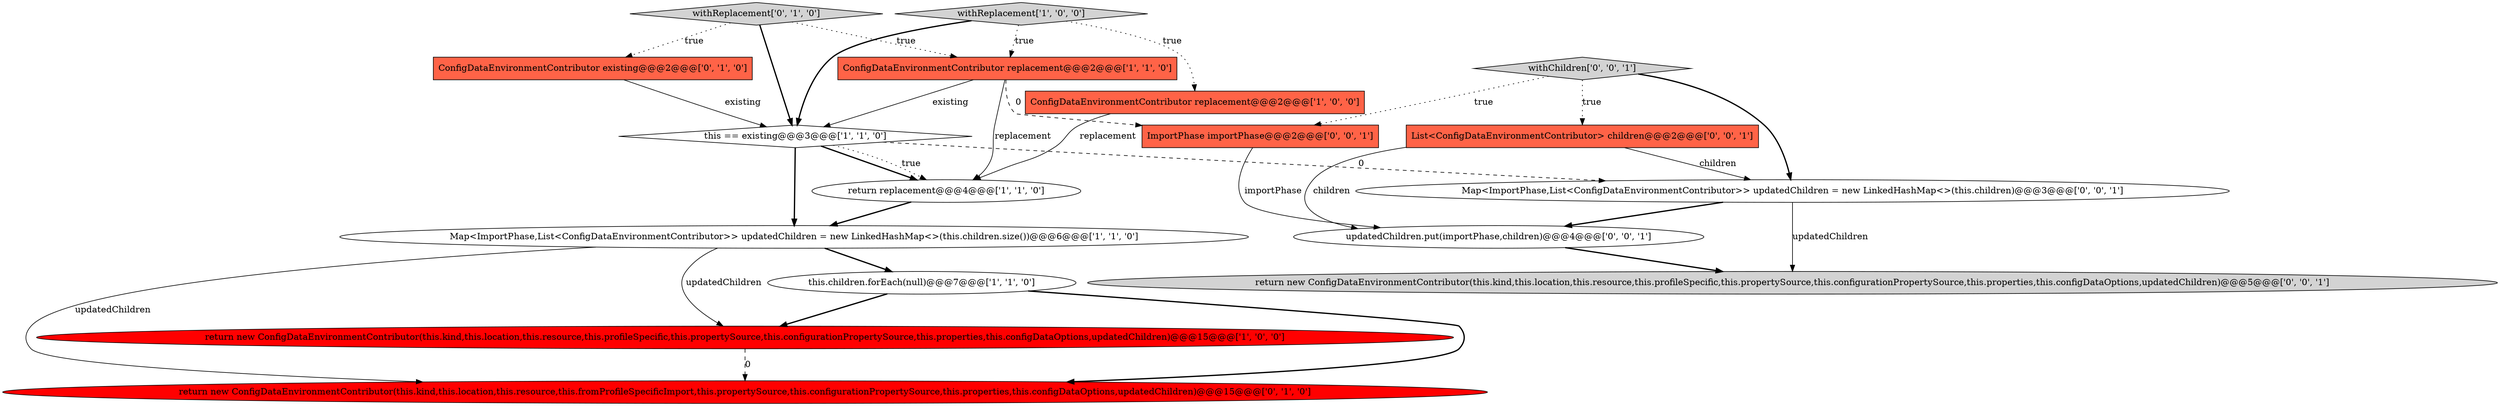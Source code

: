 digraph {
6 [style = filled, label = "ConfigDataEnvironmentContributor replacement@@@2@@@['1', '1', '0']", fillcolor = tomato, shape = box image = "AAA0AAABBB1BBB"];
8 [style = filled, label = "return new ConfigDataEnvironmentContributor(this.kind,this.location,this.resource,this.fromProfileSpecificImport,this.propertySource,this.configurationPropertySource,this.properties,this.configDataOptions,updatedChildren)@@@15@@@['0', '1', '0']", fillcolor = red, shape = ellipse image = "AAA1AAABBB2BBB"];
2 [style = filled, label = "this == existing@@@3@@@['1', '1', '0']", fillcolor = white, shape = diamond image = "AAA0AAABBB1BBB"];
1 [style = filled, label = "Map<ImportPhase,List<ConfigDataEnvironmentContributor>> updatedChildren = new LinkedHashMap<>(this.children.size())@@@6@@@['1', '1', '0']", fillcolor = white, shape = ellipse image = "AAA0AAABBB1BBB"];
4 [style = filled, label = "return replacement@@@4@@@['1', '1', '0']", fillcolor = white, shape = ellipse image = "AAA0AAABBB1BBB"];
13 [style = filled, label = "Map<ImportPhase,List<ConfigDataEnvironmentContributor>> updatedChildren = new LinkedHashMap<>(this.children)@@@3@@@['0', '0', '1']", fillcolor = white, shape = ellipse image = "AAA0AAABBB3BBB"];
7 [style = filled, label = "return new ConfigDataEnvironmentContributor(this.kind,this.location,this.resource,this.profileSpecific,this.propertySource,this.configurationPropertySource,this.properties,this.configDataOptions,updatedChildren)@@@15@@@['1', '0', '0']", fillcolor = red, shape = ellipse image = "AAA1AAABBB1BBB"];
9 [style = filled, label = "ConfigDataEnvironmentContributor existing@@@2@@@['0', '1', '0']", fillcolor = tomato, shape = box image = "AAA0AAABBB2BBB"];
11 [style = filled, label = "List<ConfigDataEnvironmentContributor> children@@@2@@@['0', '0', '1']", fillcolor = tomato, shape = box image = "AAA0AAABBB3BBB"];
10 [style = filled, label = "withReplacement['0', '1', '0']", fillcolor = lightgray, shape = diamond image = "AAA0AAABBB2BBB"];
15 [style = filled, label = "withChildren['0', '0', '1']", fillcolor = lightgray, shape = diamond image = "AAA0AAABBB3BBB"];
5 [style = filled, label = "this.children.forEach(null)@@@7@@@['1', '1', '0']", fillcolor = white, shape = ellipse image = "AAA0AAABBB1BBB"];
12 [style = filled, label = "updatedChildren.put(importPhase,children)@@@4@@@['0', '0', '1']", fillcolor = white, shape = ellipse image = "AAA0AAABBB3BBB"];
14 [style = filled, label = "return new ConfigDataEnvironmentContributor(this.kind,this.location,this.resource,this.profileSpecific,this.propertySource,this.configurationPropertySource,this.properties,this.configDataOptions,updatedChildren)@@@5@@@['0', '0', '1']", fillcolor = lightgray, shape = ellipse image = "AAA0AAABBB3BBB"];
16 [style = filled, label = "ImportPhase importPhase@@@2@@@['0', '0', '1']", fillcolor = tomato, shape = box image = "AAA0AAABBB3BBB"];
3 [style = filled, label = "ConfigDataEnvironmentContributor replacement@@@2@@@['1', '0', '0']", fillcolor = tomato, shape = box image = "AAA0AAABBB1BBB"];
0 [style = filled, label = "withReplacement['1', '0', '0']", fillcolor = lightgray, shape = diamond image = "AAA0AAABBB1BBB"];
1->5 [style = bold, label=""];
5->8 [style = bold, label=""];
10->6 [style = dotted, label="true"];
15->13 [style = bold, label=""];
2->1 [style = bold, label=""];
6->4 [style = solid, label="replacement"];
9->2 [style = solid, label="existing"];
1->8 [style = solid, label="updatedChildren"];
0->2 [style = bold, label=""];
7->8 [style = dashed, label="0"];
15->16 [style = dotted, label="true"];
16->12 [style = solid, label="importPhase"];
0->6 [style = dotted, label="true"];
10->9 [style = dotted, label="true"];
2->4 [style = bold, label=""];
6->2 [style = solid, label="existing"];
1->7 [style = solid, label="updatedChildren"];
6->16 [style = dashed, label="0"];
13->12 [style = bold, label=""];
2->13 [style = dashed, label="0"];
3->4 [style = solid, label="replacement"];
2->4 [style = dotted, label="true"];
12->14 [style = bold, label=""];
15->11 [style = dotted, label="true"];
5->7 [style = bold, label=""];
10->2 [style = bold, label=""];
4->1 [style = bold, label=""];
11->13 [style = solid, label="children"];
0->3 [style = dotted, label="true"];
11->12 [style = solid, label="children"];
13->14 [style = solid, label="updatedChildren"];
}
